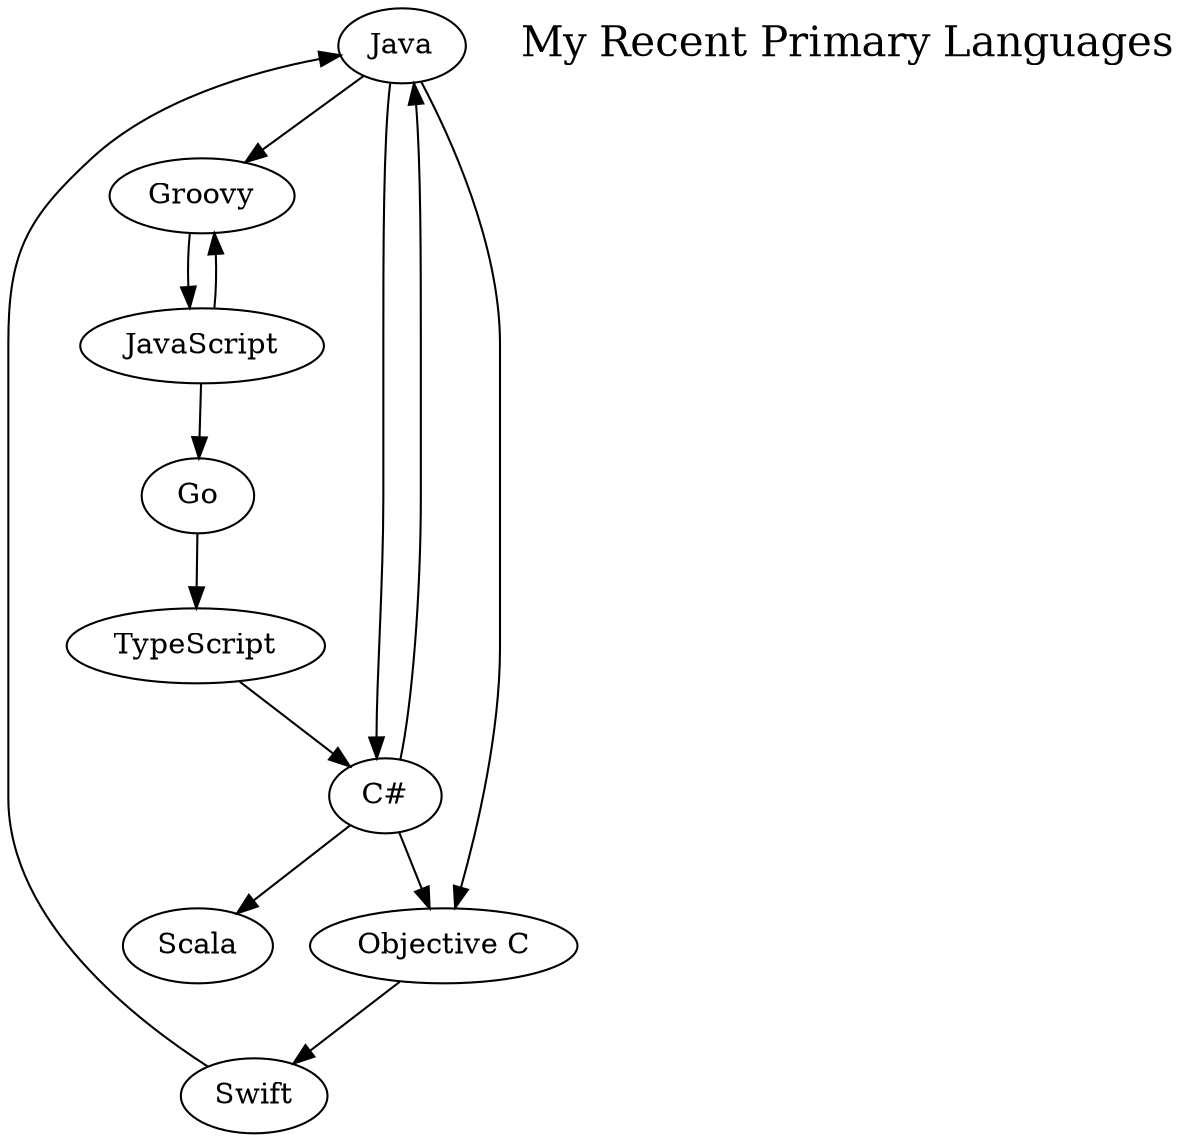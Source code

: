 digraph G {

Java -> "C#" -> {Java, "Objective C"}
Java -> "Objective C" -> Swift -> Java
Java -> Groovy
JavaScript -> Groovy
Groovy -> JavaScript -> Go
Go -> TypeScript -> "C#" -> Scala

  "My Recent Primary Languages" [shape=none fontsize=20]
}
